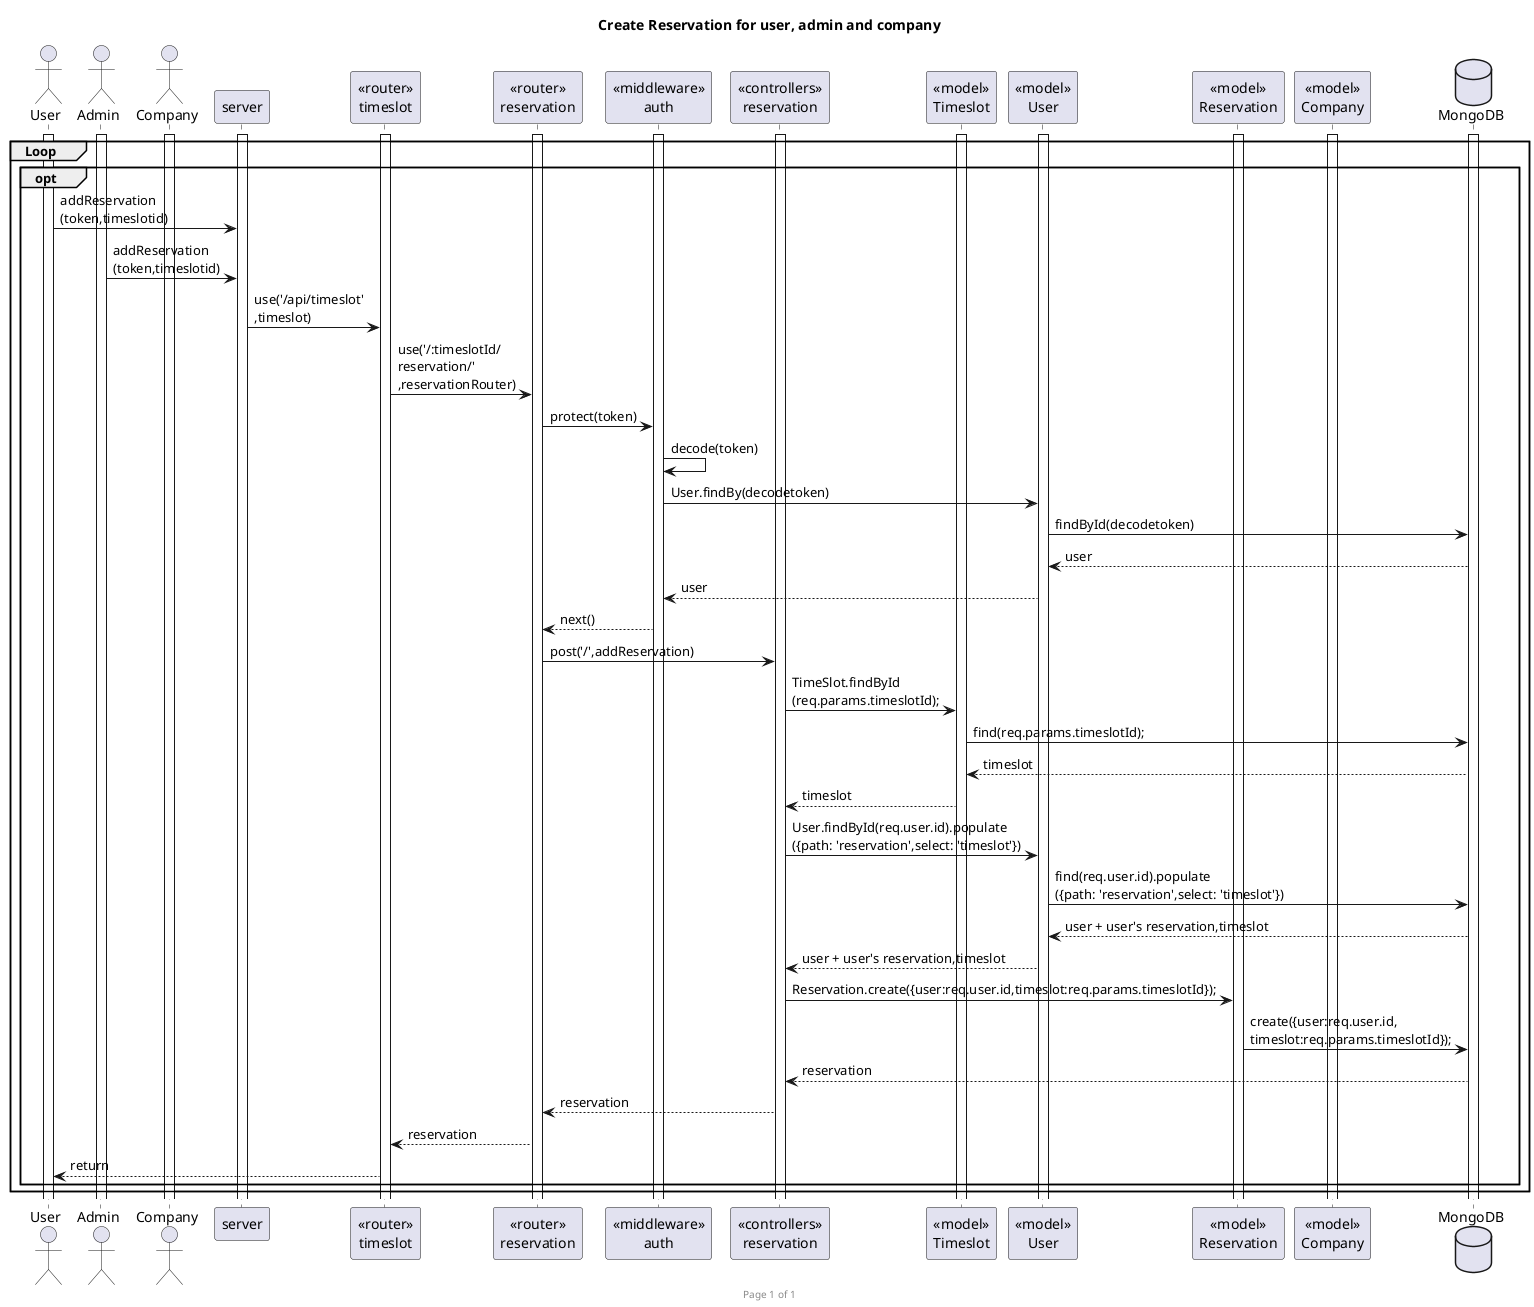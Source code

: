 @startuml

footer Page %page% of %lastpage%
title "Create Reservation for user, admin and company"

actor "User" as user
actor "Admin" as admin
actor "Company" as company
participant "server" as server
participant "<<router>>\ntimeslot" as routerTime
participant "<<router>>\nreservation" as routerReserv
participant "<<middleware>>\nauth" as middleAuth
participant "<<controllers>>\nreservation" as controllersReserv
participant "<<model>>\nTimeslot" as modelTimeslot
participant "<<model>>\nUser" as modelUser
participant "<<model>>\nReservation" as modelReserv
participant "<<model>>\nCompany" as modelComp
database "MongoDB" as mongoDB

group Loop
    'get reservations for user
    group opt 
        activate user
        activate server
        activate routerTime
        activate routerReserv
        activate middleAuth
        activate controllersReserv
        activate modelUser
        activate modelReserv
        activate mongoDB
        activate admin
        activate company
        activate modelComp
        activate modelTimeslot
        user->server :addReservation\n(token,timeslotid)
        admin -> server :addReservation\n(token,timeslotid)
        server->routerTime :use('/api/timeslot'\n,timeslot)
        routerTime->routerReserv : use('/:timeslotId/\nreservation/'\n,reservationRouter)
        routerReserv -> middleAuth : protect(token)
        middleAuth -> middleAuth : decode(token)
        middleAuth -> modelUser : User.findBy(decodetoken)
        modelUser -> mongoDB : findById(decodetoken)

        modelUser <-- mongoDB : user
        middleAuth <-- modelUser : user
        routerReserv <-- middleAuth : next()

        routerReserv -> controllersReserv : post('/',addReservation)
        controllersReserv -> modelTimeslot :  TimeSlot.findById\n(req.params.timeslotId);
        modelTimeslot -> mongoDB :  find(req.params.timeslotId);

        modelTimeslot <-- mongoDB : timeslot
        controllersReserv <-- modelTimeslot : timeslot

        controllersReserv -> modelUser : User.findById(req.user.id).populate\n({path: 'reservation',select: 'timeslot'})
        modelUser -> mongoDB : find(req.user.id).populate\n({path: 'reservation',select: 'timeslot'})

        modelUser <-- mongoDB : user + user's reservation,timeslot
        controllersReserv <-- modelUser : user + user's reservation,timeslot

        ' controllersReserv -> controllersReserv : loop inside user's reservation\nto check if user have already \nreserved this timeslot, if not continue
        ' controllersReserv -> controllersReserv : if(timeslot.reservation.length < timeslot.capacity)\n(check if timeslot's reservation amount \nhaven't exceed its capacity)
        ' controllersReserv -> controllersReserv : if(ThisUser.reservation.length < 3)\n(check that user doesn't have more than 3 reservation)
        
        controllersReserv -> modelReserv : Reservation.create({user:req.user.id,timeslot:req.params.timeslotId});
        modelReserv -> mongoDB : create({user:req.user.id,\ntimeslot:req.params.timeslotId});

        controllersReserv <-- mongoDB : reservation
        routerReserv <-- controllersReserv : reservation
        routerTime <-- routerReserv : reservation
        user <-- routerTime : return
    end
end

@enduml



